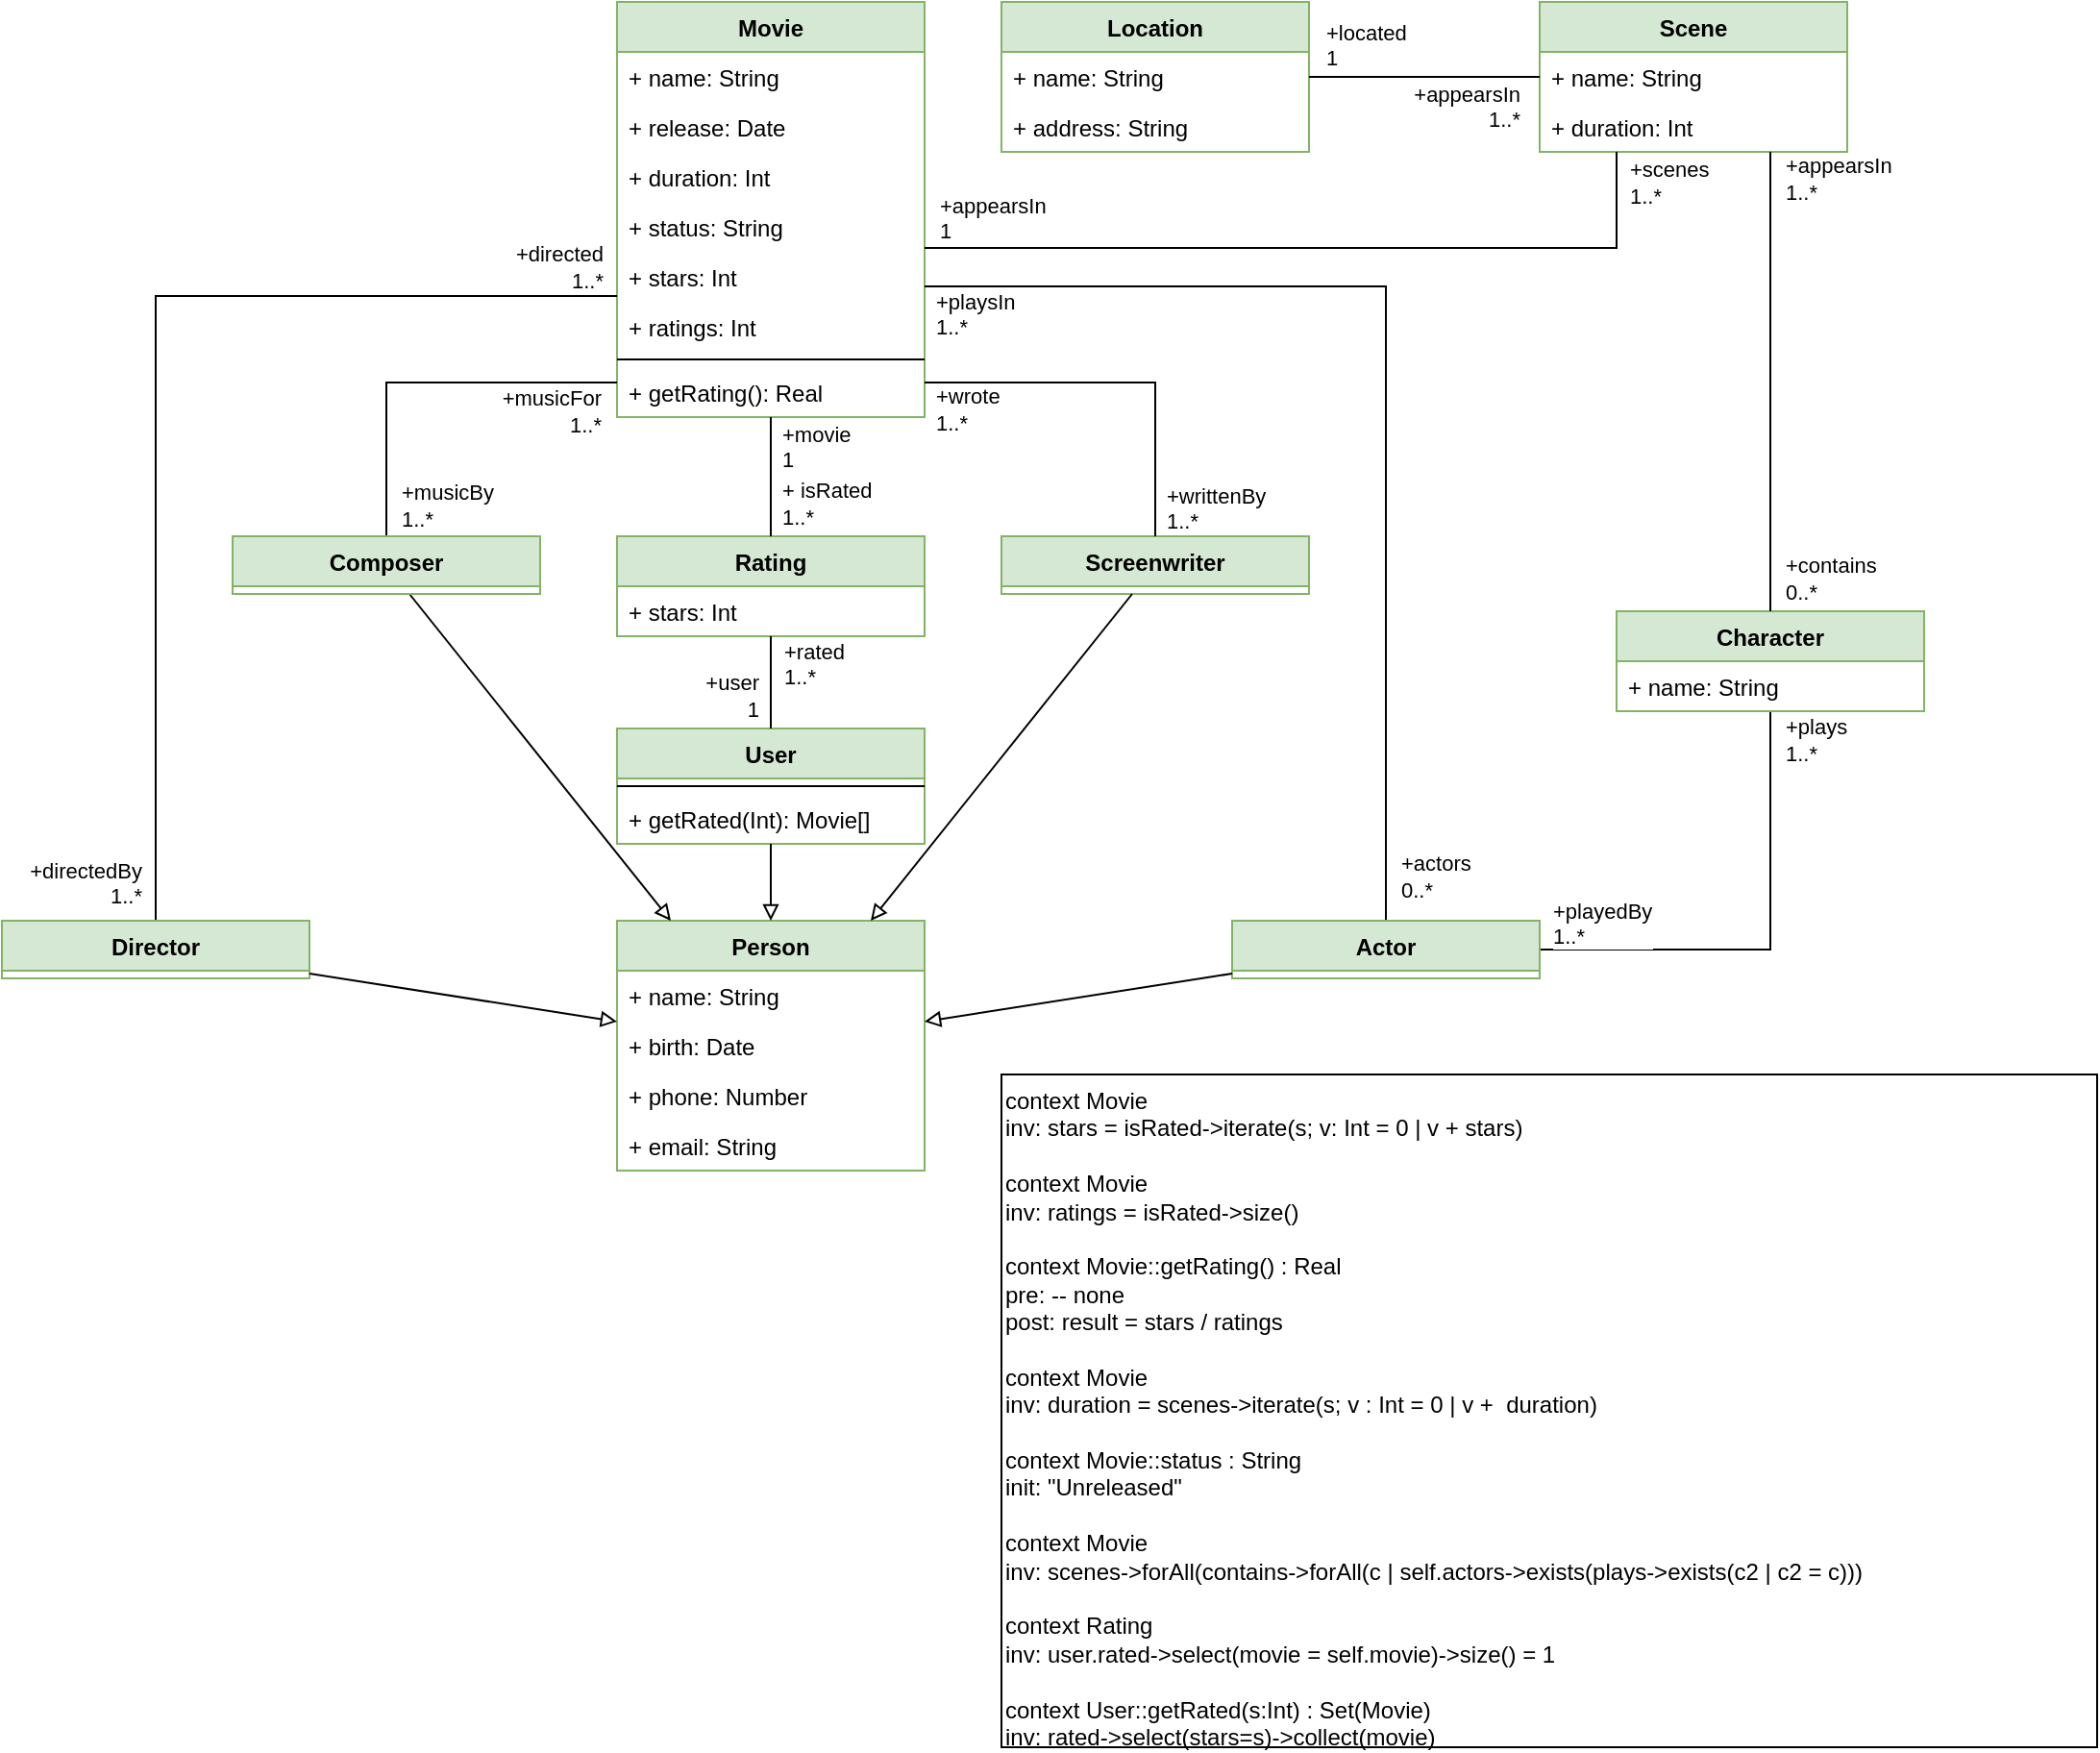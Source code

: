 <mxfile version="13.9.9" type="device"><diagram id="gXa_ElBsFq9UK7GmH2Hn" name="Page-1"><mxGraphModel dx="2272" dy="2047" grid="1" gridSize="10" guides="1" tooltips="1" connect="1" arrows="1" fold="1" page="1" pageScale="1" pageWidth="850" pageHeight="1100" math="0" shadow="0"><root><mxCell id="0"/><mxCell id="1" parent="0"/><mxCell id="VgMsTObbNKX2HGXtcI_4-1" value="Movie" style="swimlane;fontStyle=1;align=center;verticalAlign=top;childLayout=stackLayout;horizontal=1;startSize=26;horizontalStack=0;resizeParent=1;resizeParentMax=0;resizeLast=0;collapsible=1;marginBottom=0;fillColor=#d5e8d4;strokeColor=#82b366;" parent="1" vertex="1"><mxGeometry x="40" y="-78" width="160" height="216" as="geometry"/></mxCell><mxCell id="12wuBCQsUMQKoUEvTXMY-10" value="+ name: String" style="text;strokeColor=none;fillColor=none;align=left;verticalAlign=top;spacingLeft=4;spacingRight=4;overflow=hidden;rotatable=0;points=[[0,0.5],[1,0.5]];portConstraint=eastwest;" parent="VgMsTObbNKX2HGXtcI_4-1" vertex="1"><mxGeometry y="26" width="160" height="26" as="geometry"/></mxCell><mxCell id="12wuBCQsUMQKoUEvTXMY-11" value="+ release: Date" style="text;strokeColor=none;fillColor=none;align=left;verticalAlign=top;spacingLeft=4;spacingRight=4;overflow=hidden;rotatable=0;points=[[0,0.5],[1,0.5]];portConstraint=eastwest;" parent="VgMsTObbNKX2HGXtcI_4-1" vertex="1"><mxGeometry y="52" width="160" height="26" as="geometry"/></mxCell><mxCell id="12wuBCQsUMQKoUEvTXMY-13" value="+ duration: Int" style="text;strokeColor=none;fillColor=none;align=left;verticalAlign=top;spacingLeft=4;spacingRight=4;overflow=hidden;rotatable=0;points=[[0,0.5],[1,0.5]];portConstraint=eastwest;" parent="VgMsTObbNKX2HGXtcI_4-1" vertex="1"><mxGeometry y="78" width="160" height="26" as="geometry"/></mxCell><mxCell id="12wuBCQsUMQKoUEvTXMY-27" value="+ status: String" style="text;strokeColor=none;fillColor=none;align=left;verticalAlign=top;spacingLeft=4;spacingRight=4;overflow=hidden;rotatable=0;points=[[0,0.5],[1,0.5]];portConstraint=eastwest;" parent="VgMsTObbNKX2HGXtcI_4-1" vertex="1"><mxGeometry y="104" width="160" height="26" as="geometry"/></mxCell><mxCell id="urImK_rs9Gk4mbMDequv-2" value="+ stars: Int" style="text;strokeColor=none;fillColor=none;align=left;verticalAlign=top;spacingLeft=4;spacingRight=4;overflow=hidden;rotatable=0;points=[[0,0.5],[1,0.5]];portConstraint=eastwest;" vertex="1" parent="VgMsTObbNKX2HGXtcI_4-1"><mxGeometry y="130" width="160" height="26" as="geometry"/></mxCell><mxCell id="urImK_rs9Gk4mbMDequv-3" value="+ ratings: Int" style="text;strokeColor=none;fillColor=none;align=left;verticalAlign=top;spacingLeft=4;spacingRight=4;overflow=hidden;rotatable=0;points=[[0,0.5],[1,0.5]];portConstraint=eastwest;" vertex="1" parent="VgMsTObbNKX2HGXtcI_4-1"><mxGeometry y="156" width="160" height="26" as="geometry"/></mxCell><mxCell id="urImK_rs9Gk4mbMDequv-23" value="" style="line;strokeWidth=1;fillColor=none;align=left;verticalAlign=middle;spacingTop=-1;spacingLeft=3;spacingRight=3;rotatable=0;labelPosition=right;points=[];portConstraint=eastwest;" vertex="1" parent="VgMsTObbNKX2HGXtcI_4-1"><mxGeometry y="182" width="160" height="8" as="geometry"/></mxCell><mxCell id="urImK_rs9Gk4mbMDequv-24" value="+ getRating(): Real" style="text;strokeColor=none;fillColor=none;align=left;verticalAlign=top;spacingLeft=4;spacingRight=4;overflow=hidden;rotatable=0;points=[[0,0.5],[1,0.5]];portConstraint=eastwest;" vertex="1" parent="VgMsTObbNKX2HGXtcI_4-1"><mxGeometry y="190" width="160" height="26" as="geometry"/></mxCell><mxCell id="12wuBCQsUMQKoUEvTXMY-23" style="edgeStyle=orthogonalEdgeStyle;rounded=0;orthogonalLoop=1;jettySize=auto;html=1;startArrow=none;startFill=0;endArrow=none;endFill=0;" parent="1" source="VgMsTObbNKX2HGXtcI_4-5" target="VgMsTObbNKX2HGXtcI_4-1" edge="1"><mxGeometry relative="1" as="geometry"><mxPoint x="-120" y="260" as="sourcePoint"/><Array as="points"><mxPoint x="-200" y="75"/></Array></mxGeometry></mxCell><mxCell id="dgfUO28k2hxPLU1Zi7Mp-28" value="+directed&lt;br&gt;&lt;div&gt;1..*&lt;/div&gt;" style="edgeLabel;html=1;align=right;verticalAlign=middle;resizable=0;points=[];" parent="12wuBCQsUMQKoUEvTXMY-23" vertex="1" connectable="0"><mxGeometry x="0.862" y="-1" relative="1" as="geometry"><mxPoint x="32" y="-16" as="offset"/></mxGeometry></mxCell><mxCell id="dgfUO28k2hxPLU1Zi7Mp-29" value="+directedBy&lt;br&gt;1..*" style="edgeLabel;html=1;align=right;verticalAlign=bottom;resizable=0;points=[];" parent="12wuBCQsUMQKoUEvTXMY-23" vertex="1" connectable="0"><mxGeometry x="-0.929" y="-1" relative="1" as="geometry"><mxPoint x="-8" y="15" as="offset"/></mxGeometry></mxCell><mxCell id="VgMsTObbNKX2HGXtcI_4-5" value="Director" style="swimlane;fontStyle=1;align=center;verticalAlign=top;childLayout=stackLayout;horizontal=1;startSize=26;horizontalStack=0;resizeParent=1;resizeParentMax=0;resizeLast=0;collapsible=1;marginBottom=0;fillColor=#d5e8d4;strokeColor=#82b366;" parent="1" vertex="1"><mxGeometry x="-280" y="400" width="160" height="30" as="geometry"/></mxCell><mxCell id="12wuBCQsUMQKoUEvTXMY-20" style="edgeStyle=orthogonalEdgeStyle;rounded=0;orthogonalLoop=1;jettySize=auto;html=1;startArrow=none;startFill=0;endArrow=none;endFill=0;" parent="1" source="VgMsTObbNKX2HGXtcI_4-7" target="VgMsTObbNKX2HGXtcI_4-8" edge="1"><mxGeometry relative="1" as="geometry"/></mxCell><mxCell id="dgfUO28k2hxPLU1Zi7Mp-21" value="+plays&lt;br&gt;&lt;div&gt;1..*&lt;/div&gt;" style="edgeLabel;html=1;align=left;verticalAlign=middle;resizable=0;points=[];" parent="12wuBCQsUMQKoUEvTXMY-20" vertex="1" connectable="0"><mxGeometry x="0.855" y="-1" relative="1" as="geometry"><mxPoint x="5" y="-3" as="offset"/></mxGeometry></mxCell><mxCell id="dgfUO28k2hxPLU1Zi7Mp-22" value="+playedBy&lt;br&gt;1..*" style="edgeLabel;html=1;align=left;verticalAlign=bottom;resizable=0;points=[];" parent="12wuBCQsUMQKoUEvTXMY-20" vertex="1" connectable="0"><mxGeometry x="-0.831" y="-3" relative="1" as="geometry"><mxPoint x="-16" y="-2" as="offset"/></mxGeometry></mxCell><mxCell id="12wuBCQsUMQKoUEvTXMY-25" style="edgeStyle=orthogonalEdgeStyle;rounded=0;orthogonalLoop=1;jettySize=auto;html=1;startArrow=none;startFill=0;endArrow=none;endFill=0;" parent="1" source="VgMsTObbNKX2HGXtcI_4-7" target="VgMsTObbNKX2HGXtcI_4-1" edge="1"><mxGeometry relative="1" as="geometry"><Array as="points"><mxPoint x="440" y="70"/></Array></mxGeometry></mxCell><mxCell id="dgfUO28k2hxPLU1Zi7Mp-24" value="+playsIn&lt;br&gt;1..*" style="edgeLabel;html=1;align=left;verticalAlign=top;resizable=0;points=[];" parent="12wuBCQsUMQKoUEvTXMY-25" vertex="1" connectable="0"><mxGeometry x="0.934" relative="1" as="geometry"><mxPoint x="-15" y="-5" as="offset"/></mxGeometry></mxCell><mxCell id="dgfUO28k2hxPLU1Zi7Mp-25" value="+actors&lt;br&gt;0..*" style="edgeLabel;html=1;align=left;verticalAlign=middle;resizable=0;points=[];" parent="12wuBCQsUMQKoUEvTXMY-25" vertex="1" connectable="0"><mxGeometry x="-0.92" relative="1" as="geometry"><mxPoint x="6" as="offset"/></mxGeometry></mxCell><mxCell id="VgMsTObbNKX2HGXtcI_4-7" value="Actor" style="swimlane;fontStyle=1;align=center;verticalAlign=top;childLayout=stackLayout;horizontal=1;startSize=26;horizontalStack=0;resizeParent=1;resizeParentMax=0;resizeLast=0;collapsible=1;marginBottom=0;fillColor=#d5e8d4;strokeColor=#82b366;" parent="1" vertex="1"><mxGeometry x="360" y="400" width="160" height="30" as="geometry"/></mxCell><mxCell id="VgMsTObbNKX2HGXtcI_4-8" value="Character" style="swimlane;fontStyle=1;align=center;verticalAlign=top;childLayout=stackLayout;horizontal=1;startSize=26;horizontalStack=0;resizeParent=1;resizeParentMax=0;resizeLast=0;collapsible=1;marginBottom=0;fillColor=#d5e8d4;strokeColor=#82b366;" parent="1" vertex="1"><mxGeometry x="560" y="239" width="160" height="52" as="geometry"/></mxCell><mxCell id="12wuBCQsUMQKoUEvTXMY-7" value="+ name: String" style="text;strokeColor=none;fillColor=none;align=left;verticalAlign=top;spacingLeft=4;spacingRight=4;overflow=hidden;rotatable=0;points=[[0,0.5],[1,0.5]];portConstraint=eastwest;" parent="VgMsTObbNKX2HGXtcI_4-8" vertex="1"><mxGeometry y="26" width="160" height="26" as="geometry"/></mxCell><mxCell id="VgMsTObbNKX2HGXtcI_4-9" value="Scene" style="swimlane;fontStyle=1;align=center;verticalAlign=top;childLayout=stackLayout;horizontal=1;startSize=26;horizontalStack=0;resizeParent=1;resizeParentMax=0;resizeLast=0;collapsible=1;marginBottom=0;fillColor=#d5e8d4;strokeColor=#82b366;" parent="1" vertex="1"><mxGeometry x="520" y="-78" width="160" height="78" as="geometry"/></mxCell><mxCell id="12wuBCQsUMQKoUEvTXMY-12" value="+ name: String" style="text;strokeColor=none;fillColor=none;align=left;verticalAlign=top;spacingLeft=4;spacingRight=4;overflow=hidden;rotatable=0;points=[[0,0.5],[1,0.5]];portConstraint=eastwest;" parent="VgMsTObbNKX2HGXtcI_4-9" vertex="1"><mxGeometry y="26" width="160" height="26" as="geometry"/></mxCell><mxCell id="12wuBCQsUMQKoUEvTXMY-9" value="+ duration: Int" style="text;strokeColor=none;fillColor=none;align=left;verticalAlign=top;spacingLeft=4;spacingRight=4;overflow=hidden;rotatable=0;points=[[0,0.5],[1,0.5]];portConstraint=eastwest;" parent="VgMsTObbNKX2HGXtcI_4-9" vertex="1"><mxGeometry y="52" width="160" height="26" as="geometry"/></mxCell><mxCell id="VgMsTObbNKX2HGXtcI_4-10" value="Location" style="swimlane;fontStyle=1;align=center;verticalAlign=top;childLayout=stackLayout;horizontal=1;startSize=26;horizontalStack=0;resizeParent=1;resizeParentMax=0;resizeLast=0;collapsible=1;marginBottom=0;fillColor=#d5e8d4;strokeColor=#82b366;" parent="1" vertex="1"><mxGeometry x="240" y="-78" width="160" height="78" as="geometry"/></mxCell><mxCell id="12wuBCQsUMQKoUEvTXMY-14" value="+ name: String" style="text;strokeColor=none;fillColor=none;align=left;verticalAlign=top;spacingLeft=4;spacingRight=4;overflow=hidden;rotatable=0;points=[[0,0.5],[1,0.5]];portConstraint=eastwest;" parent="VgMsTObbNKX2HGXtcI_4-10" vertex="1"><mxGeometry y="26" width="160" height="26" as="geometry"/></mxCell><mxCell id="12wuBCQsUMQKoUEvTXMY-8" value="+ address: String" style="text;strokeColor=none;fillColor=none;align=left;verticalAlign=top;spacingLeft=4;spacingRight=4;overflow=hidden;rotatable=0;points=[[0,0.5],[1,0.5]];portConstraint=eastwest;" parent="VgMsTObbNKX2HGXtcI_4-10" vertex="1"><mxGeometry y="52" width="160" height="26" as="geometry"/></mxCell><mxCell id="12wuBCQsUMQKoUEvTXMY-1" value="Person" style="swimlane;fontStyle=1;align=center;verticalAlign=top;childLayout=stackLayout;horizontal=1;startSize=26;horizontalStack=0;resizeParent=1;resizeParentMax=0;resizeLast=0;collapsible=1;marginBottom=0;fillColor=#d5e8d4;strokeColor=#82b366;" parent="1" vertex="1"><mxGeometry x="40" y="400" width="160" height="130" as="geometry"/></mxCell><mxCell id="12wuBCQsUMQKoUEvTXMY-2" value="+ name: String" style="text;strokeColor=none;fillColor=none;align=left;verticalAlign=top;spacingLeft=4;spacingRight=4;overflow=hidden;rotatable=0;points=[[0,0.5],[1,0.5]];portConstraint=eastwest;" parent="12wuBCQsUMQKoUEvTXMY-1" vertex="1"><mxGeometry y="26" width="160" height="26" as="geometry"/></mxCell><mxCell id="12wuBCQsUMQKoUEvTXMY-5" value="+ birth: Date" style="text;strokeColor=none;fillColor=none;align=left;verticalAlign=top;spacingLeft=4;spacingRight=4;overflow=hidden;rotatable=0;points=[[0,0.5],[1,0.5]];portConstraint=eastwest;" parent="12wuBCQsUMQKoUEvTXMY-1" vertex="1"><mxGeometry y="52" width="160" height="26" as="geometry"/></mxCell><mxCell id="12wuBCQsUMQKoUEvTXMY-3" value="+ phone: Number" style="text;strokeColor=none;fillColor=none;align=left;verticalAlign=top;spacingLeft=4;spacingRight=4;overflow=hidden;rotatable=0;points=[[0,0.5],[1,0.5]];portConstraint=eastwest;" parent="12wuBCQsUMQKoUEvTXMY-1" vertex="1"><mxGeometry y="78" width="160" height="26" as="geometry"/></mxCell><mxCell id="12wuBCQsUMQKoUEvTXMY-4" value="+ email: String" style="text;strokeColor=none;fillColor=none;align=left;verticalAlign=top;spacingLeft=4;spacingRight=4;overflow=hidden;rotatable=0;points=[[0,0.5],[1,0.5]];portConstraint=eastwest;" parent="12wuBCQsUMQKoUEvTXMY-1" vertex="1"><mxGeometry y="104" width="160" height="26" as="geometry"/></mxCell><mxCell id="VgMsTObbNKX2HGXtcI_4-6" value="Screenwriter" style="swimlane;fontStyle=1;align=center;verticalAlign=top;childLayout=stackLayout;horizontal=1;startSize=26;horizontalStack=0;resizeParent=1;resizeParentMax=0;resizeLast=0;collapsible=1;marginBottom=0;fillColor=#d5e8d4;strokeColor=#82b366;" parent="1" vertex="1"><mxGeometry x="240" y="200" width="160" height="30" as="geometry"/></mxCell><mxCell id="12wuBCQsUMQKoUEvTXMY-26" style="edgeStyle=orthogonalEdgeStyle;rounded=0;orthogonalLoop=1;jettySize=auto;html=1;startArrow=none;startFill=0;endArrow=none;endFill=0;" parent="1" source="12wuBCQsUMQKoUEvTXMY-15" target="VgMsTObbNKX2HGXtcI_4-1" edge="1"><mxGeometry relative="1" as="geometry"><Array as="points"><mxPoint x="-80" y="120"/></Array></mxGeometry></mxCell><mxCell id="dgfUO28k2hxPLU1Zi7Mp-30" value="+musicBy&lt;br&gt;1..*" style="edgeLabel;html=1;align=left;verticalAlign=middle;resizable=0;points=[];" parent="12wuBCQsUMQKoUEvTXMY-26" vertex="1" connectable="0"><mxGeometry x="-0.523" y="-3" relative="1" as="geometry"><mxPoint x="3" y="31" as="offset"/></mxGeometry></mxCell><mxCell id="dgfUO28k2hxPLU1Zi7Mp-31" value="&lt;div&gt;+musicFor&lt;/div&gt;1..*" style="edgeLabel;html=1;align=right;verticalAlign=middle;resizable=0;points=[];" parent="12wuBCQsUMQKoUEvTXMY-26" vertex="1" connectable="0"><mxGeometry x="0.583" y="2" relative="1" as="geometry"><mxPoint x="34" y="17" as="offset"/></mxGeometry></mxCell><mxCell id="12wuBCQsUMQKoUEvTXMY-16" style="edgeStyle=orthogonalEdgeStyle;rounded=0;orthogonalLoop=1;jettySize=auto;html=1;startArrow=none;startFill=0;endArrow=none;endFill=0;" parent="1" source="12wuBCQsUMQKoUEvTXMY-12" target="VgMsTObbNKX2HGXtcI_4-10" edge="1"><mxGeometry relative="1" as="geometry"/></mxCell><mxCell id="dgfUO28k2hxPLU1Zi7Mp-11" value="&lt;div&gt;+located&lt;/div&gt;&lt;div&gt;1&lt;/div&gt;" style="edgeLabel;html=1;align=left;verticalAlign=bottom;resizable=0;points=[];" parent="12wuBCQsUMQKoUEvTXMY-16" vertex="1" connectable="0"><mxGeometry x="0.683" y="1" relative="1" as="geometry"><mxPoint x="-12" y="-3" as="offset"/></mxGeometry></mxCell><mxCell id="dgfUO28k2hxPLU1Zi7Mp-13" value="+appearsIn&lt;br&gt;1..*" style="edgeLabel;html=1;align=right;verticalAlign=top;resizable=0;points=[];" parent="12wuBCQsUMQKoUEvTXMY-16" vertex="1" connectable="0"><mxGeometry x="-0.7" y="2" relative="1" as="geometry"><mxPoint x="8" y="-6" as="offset"/></mxGeometry></mxCell><mxCell id="12wuBCQsUMQKoUEvTXMY-17" style="edgeStyle=orthogonalEdgeStyle;rounded=0;orthogonalLoop=1;jettySize=auto;html=1;startArrow=none;startFill=0;endArrow=none;endFill=0;" parent="1" source="VgMsTObbNKX2HGXtcI_4-1" target="VgMsTObbNKX2HGXtcI_4-9" edge="1"><mxGeometry relative="1" as="geometry"><Array as="points"><mxPoint x="560" y="50"/></Array></mxGeometry></mxCell><mxCell id="dgfUO28k2hxPLU1Zi7Mp-18" value="+scenes&lt;br&gt;1..*" style="edgeLabel;html=1;align=left;verticalAlign=middle;resizable=0;points=[];" parent="12wuBCQsUMQKoUEvTXMY-17" vertex="1" connectable="0"><mxGeometry x="0.84" y="1" relative="1" as="geometry"><mxPoint x="6" y="-17" as="offset"/></mxGeometry></mxCell><mxCell id="dgfUO28k2hxPLU1Zi7Mp-19" value="+appearsIn&lt;br&gt;1" style="edgeLabel;html=1;align=left;verticalAlign=bottom;resizable=0;points=[];" parent="12wuBCQsUMQKoUEvTXMY-17" vertex="1" connectable="0"><mxGeometry x="-0.92" y="-2" relative="1" as="geometry"><mxPoint x="-11" y="-3" as="offset"/></mxGeometry></mxCell><mxCell id="12wuBCQsUMQKoUEvTXMY-18" style="edgeStyle=orthogonalEdgeStyle;rounded=0;orthogonalLoop=1;jettySize=auto;html=1;startArrow=none;startFill=0;endArrow=none;endFill=0;" parent="1" source="VgMsTObbNKX2HGXtcI_4-9" target="VgMsTObbNKX2HGXtcI_4-8" edge="1"><mxGeometry relative="1" as="geometry"><mxPoint x="780" y="150" as="targetPoint"/><Array as="points"><mxPoint x="640" y="30"/><mxPoint x="640" y="30"/></Array></mxGeometry></mxCell><mxCell id="dgfUO28k2hxPLU1Zi7Mp-9" value="+appearsIn&lt;br&gt;1..*" style="edgeLabel;html=1;align=left;verticalAlign=middle;resizable=0;points=[];" parent="12wuBCQsUMQKoUEvTXMY-18" vertex="1" connectable="0"><mxGeometry x="-0.791" y="4" relative="1" as="geometry"><mxPoint x="2" y="-11" as="offset"/></mxGeometry></mxCell><mxCell id="dgfUO28k2hxPLU1Zi7Mp-10" value="+contains&lt;br&gt;0..*" style="edgeLabel;html=1;align=left;verticalAlign=middle;resizable=0;points=[];" parent="12wuBCQsUMQKoUEvTXMY-18" vertex="1" connectable="0"><mxGeometry x="0.699" y="4" relative="1" as="geometry"><mxPoint x="2" y="19" as="offset"/></mxGeometry></mxCell><mxCell id="dgfUO28k2hxPLU1Zi7Mp-2" value="" style="endArrow=block;html=1;endFill=0;" parent="1" source="VgMsTObbNKX2HGXtcI_4-5" target="12wuBCQsUMQKoUEvTXMY-1" edge="1"><mxGeometry width="50" height="50" relative="1" as="geometry"><mxPoint x="350" y="290" as="sourcePoint"/><mxPoint x="400" y="240" as="targetPoint"/></mxGeometry></mxCell><mxCell id="dgfUO28k2hxPLU1Zi7Mp-3" value="" style="endArrow=block;html=1;endFill=0;" parent="1" source="VgMsTObbNKX2HGXtcI_4-6" target="12wuBCQsUMQKoUEvTXMY-1" edge="1"><mxGeometry width="50" height="50" relative="1" as="geometry"><mxPoint x="350" y="290" as="sourcePoint"/><mxPoint x="400" y="240" as="targetPoint"/></mxGeometry></mxCell><mxCell id="dgfUO28k2hxPLU1Zi7Mp-4" value="" style="endArrow=block;html=1;endFill=0;" parent="1" source="VgMsTObbNKX2HGXtcI_4-7" target="12wuBCQsUMQKoUEvTXMY-1" edge="1"><mxGeometry width="50" height="50" relative="1" as="geometry"><mxPoint x="350" y="290" as="sourcePoint"/><mxPoint x="400" y="240" as="targetPoint"/></mxGeometry></mxCell><mxCell id="dgfUO28k2hxPLU1Zi7Mp-5" value="" style="endArrow=block;html=1;endFill=0;" parent="1" source="12wuBCQsUMQKoUEvTXMY-15" target="12wuBCQsUMQKoUEvTXMY-1" edge="1"><mxGeometry width="50" height="50" relative="1" as="geometry"><mxPoint x="350" y="290" as="sourcePoint"/><mxPoint x="400" y="240" as="targetPoint"/></mxGeometry></mxCell><mxCell id="12wuBCQsUMQKoUEvTXMY-15" value="Composer" style="swimlane;fontStyle=1;align=center;verticalAlign=top;childLayout=stackLayout;horizontal=1;startSize=26;horizontalStack=0;resizeParent=1;resizeParentMax=0;resizeLast=0;collapsible=1;marginBottom=0;fillColor=#d5e8d4;strokeColor=#82b366;" parent="1" vertex="1"><mxGeometry x="-160" y="200" width="160" height="30" as="geometry"/></mxCell><mxCell id="dgfUO28k2hxPLU1Zi7Mp-6" style="edgeStyle=orthogonalEdgeStyle;rounded=0;orthogonalLoop=1;jettySize=auto;html=1;startArrow=none;startFill=0;endArrow=none;endFill=0;" parent="1" source="VgMsTObbNKX2HGXtcI_4-6" target="VgMsTObbNKX2HGXtcI_4-1" edge="1"><mxGeometry relative="1" as="geometry"><mxPoint x="320" y="130" as="sourcePoint"/><mxPoint x="120" y="130" as="targetPoint"/><Array as="points"><mxPoint x="320" y="120"/></Array></mxGeometry></mxCell><mxCell id="dgfUO28k2hxPLU1Zi7Mp-26" value="+wrote&lt;br&gt;&lt;div&gt;1..*&lt;/div&gt;" style="edgeLabel;html=1;align=left;verticalAlign=middle;resizable=0;points=[];" parent="dgfUO28k2hxPLU1Zi7Mp-6" vertex="1" connectable="0"><mxGeometry x="0.635" relative="1" as="geometry"><mxPoint x="-33" y="14" as="offset"/></mxGeometry></mxCell><mxCell id="dgfUO28k2hxPLU1Zi7Mp-27" value="+writtenBy&lt;br&gt;1..*" style="edgeLabel;html=1;align=left;verticalAlign=bottom;resizable=0;points=[];" parent="dgfUO28k2hxPLU1Zi7Mp-6" vertex="1" connectable="0"><mxGeometry x="-0.704" y="1" relative="1" as="geometry"><mxPoint x="5" y="30" as="offset"/></mxGeometry></mxCell><mxCell id="IkA7HS4XKDCrN6cH_uPI-1" value="context Movie&lt;br&gt;inv: stars&amp;nbsp;= isRated-&amp;gt;iterate(s; v: Int = 0 | v + stars)&lt;br&gt;&lt;br&gt;context Movie&lt;br&gt;inv: ratings = isRated-&amp;gt;size()&lt;br&gt;&lt;br&gt;context Movie::getRating() : Real&lt;br&gt;pre: -- none&lt;br&gt;post: result = stars / ratings&lt;br&gt;&lt;br&gt;context Movie&lt;br&gt;inv: duration = scenes-&amp;gt;iterate(s; v : Int = 0 | v +&amp;nbsp; duration)&lt;br&gt;&lt;br&gt;context Movie::status : String&lt;br&gt;init: &quot;Unreleased&quot;&lt;br&gt;&lt;br&gt;context Movie&lt;br&gt;inv: scenes-&amp;gt;forAll(contains-&amp;gt;forAll(c | self.actors-&amp;gt;exists(plays-&amp;gt;exists(c2 | c2 = c)))&lt;br&gt;&lt;br&gt;context Rating&lt;br&gt;inv: user.rated-&amp;gt;select(movie = self.movie)-&amp;gt;size() = 1&lt;br&gt;&lt;br&gt;context User::getRated(s:Int) : Set(Movie)&lt;br&gt;inv: rated-&amp;gt;select(stars=s)-&amp;gt;collect(movie)" style="rounded=0;whiteSpace=wrap;html=1;verticalAlign=top;align=left;" parent="1" vertex="1"><mxGeometry x="240" y="480" width="570" height="350" as="geometry"/></mxCell><mxCell id="urImK_rs9Gk4mbMDequv-4" value="User" style="swimlane;fontStyle=1;align=center;verticalAlign=top;childLayout=stackLayout;horizontal=1;startSize=26;horizontalStack=0;resizeParent=1;resizeParentMax=0;resizeLast=0;collapsible=1;marginBottom=0;fillColor=#d5e8d4;strokeColor=#82b366;" vertex="1" parent="1"><mxGeometry x="40" y="300" width="160" height="60" as="geometry"/></mxCell><mxCell id="urImK_rs9Gk4mbMDequv-26" value="" style="line;strokeWidth=1;fillColor=none;align=left;verticalAlign=middle;spacingTop=-1;spacingLeft=3;spacingRight=3;rotatable=0;labelPosition=right;points=[];portConstraint=eastwest;" vertex="1" parent="urImK_rs9Gk4mbMDequv-4"><mxGeometry y="26" width="160" height="8" as="geometry"/></mxCell><mxCell id="urImK_rs9Gk4mbMDequv-25" value="+ getRated(Int): Movie[]" style="text;strokeColor=none;fillColor=none;align=left;verticalAlign=top;spacingLeft=4;spacingRight=4;overflow=hidden;rotatable=0;points=[[0,0.5],[1,0.5]];portConstraint=eastwest;" vertex="1" parent="urImK_rs9Gk4mbMDequv-4"><mxGeometry y="34" width="160" height="26" as="geometry"/></mxCell><mxCell id="urImK_rs9Gk4mbMDequv-9" value="" style="endArrow=block;html=1;endFill=0;" edge="1" parent="1" source="urImK_rs9Gk4mbMDequv-4" target="12wuBCQsUMQKoUEvTXMY-1"><mxGeometry width="50" height="50" relative="1" as="geometry"><mxPoint x="311.25" y="240" as="sourcePoint"/><mxPoint x="210" y="321" as="targetPoint"/></mxGeometry></mxCell><mxCell id="urImK_rs9Gk4mbMDequv-13" value="Rating" style="swimlane;fontStyle=1;align=center;verticalAlign=top;childLayout=stackLayout;horizontal=1;startSize=26;horizontalStack=0;resizeParent=1;resizeParentMax=0;resizeLast=0;collapsible=1;marginBottom=0;fillColor=#d5e8d4;strokeColor=#82b366;" vertex="1" parent="1"><mxGeometry x="40" y="200" width="160" height="52" as="geometry"/></mxCell><mxCell id="urImK_rs9Gk4mbMDequv-17" value="+ stars: Int" style="text;strokeColor=none;fillColor=none;align=left;verticalAlign=top;spacingLeft=4;spacingRight=4;overflow=hidden;rotatable=0;points=[[0,0.5],[1,0.5]];portConstraint=eastwest;" vertex="1" parent="urImK_rs9Gk4mbMDequv-13"><mxGeometry y="26" width="160" height="26" as="geometry"/></mxCell><mxCell id="urImK_rs9Gk4mbMDequv-14" style="edgeStyle=orthogonalEdgeStyle;rounded=0;orthogonalLoop=1;jettySize=auto;html=1;startArrow=none;startFill=0;endArrow=none;endFill=0;" edge="1" parent="1" source="urImK_rs9Gk4mbMDequv-4" target="urImK_rs9Gk4mbMDequv-13"><mxGeometry relative="1" as="geometry"><Array as="points"><mxPoint x="120" y="270"/><mxPoint x="120" y="270"/></Array><mxPoint x="450" y="410" as="sourcePoint"/><mxPoint x="210" y="75" as="targetPoint"/></mxGeometry></mxCell><mxCell id="urImK_rs9Gk4mbMDequv-15" value="+rated&lt;br&gt;1..*" style="edgeLabel;html=1;align=left;verticalAlign=top;resizable=0;points=[];" vertex="1" connectable="0" parent="urImK_rs9Gk4mbMDequv-14"><mxGeometry x="0.934" relative="1" as="geometry"><mxPoint x="5" y="-7" as="offset"/></mxGeometry></mxCell><mxCell id="urImK_rs9Gk4mbMDequv-16" value="+user&lt;br&gt;1" style="edgeLabel;html=1;align=right;verticalAlign=middle;resizable=0;points=[];" vertex="1" connectable="0" parent="urImK_rs9Gk4mbMDequv-14"><mxGeometry x="-0.92" relative="1" as="geometry"><mxPoint x="-6" y="-15" as="offset"/></mxGeometry></mxCell><mxCell id="urImK_rs9Gk4mbMDequv-18" style="edgeStyle=orthogonalEdgeStyle;rounded=0;orthogonalLoop=1;jettySize=auto;html=1;startArrow=none;startFill=0;endArrow=none;endFill=0;" edge="1" parent="1" source="urImK_rs9Gk4mbMDequv-13" target="VgMsTObbNKX2HGXtcI_4-1"><mxGeometry relative="1" as="geometry"><Array as="points"/><mxPoint x="130" y="327" as="sourcePoint"/><mxPoint x="130" y="262" as="targetPoint"/></mxGeometry></mxCell><mxCell id="urImK_rs9Gk4mbMDequv-19" value="+movie&lt;br&gt;1" style="edgeLabel;html=1;align=left;verticalAlign=top;resizable=0;points=[];" vertex="1" connectable="0" parent="urImK_rs9Gk4mbMDequv-18"><mxGeometry x="0.934" relative="1" as="geometry"><mxPoint x="4" y="-6" as="offset"/></mxGeometry></mxCell><mxCell id="urImK_rs9Gk4mbMDequv-20" value="+ isRated&lt;br&gt;1..*" style="edgeLabel;html=1;align=left;verticalAlign=middle;resizable=0;points=[];" vertex="1" connectable="0" parent="urImK_rs9Gk4mbMDequv-18"><mxGeometry x="-0.92" relative="1" as="geometry"><mxPoint x="4" y="-15" as="offset"/></mxGeometry></mxCell></root></mxGraphModel></diagram></mxfile>